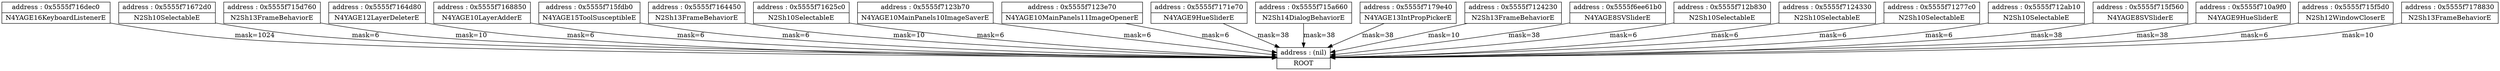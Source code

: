 digraph {
	node [shape=record]
	"node(nil)" [label = "{address : (nil) | ROOT}"];

	"node0x5555f716dec0" -> "node(nil)" [color=black, label="mask=1024"];
	"node0x5555f71672d0" -> "node(nil)" [color=black, label="mask=6"];
	"node0x5555f715d760" -> "node(nil)" [color=black, label="mask=10"];
	"node0x5555f7164d80" -> "node(nil)" [color=black, label="mask=6"];
	"node0x5555f7168850" -> "node(nil)" [color=black, label="mask=6"];
	"node0x5555f715fdb0" -> "node(nil)" [color=black, label="mask=6"];
	"node0x5555f7164450" -> "node(nil)" [color=black, label="mask=10"];
	"node0x5555f71625c0" -> "node(nil)" [color=black, label="mask=6"];
	"node0x5555f7123b70" -> "node(nil)" [color=black, label="mask=6"];
	"node0x5555f7123e70" -> "node(nil)" [color=black, label="mask=6"];
	"node0x5555f7171e70" -> "node(nil)" [color=black, label="mask=38"];
	"node0x5555f715a660" -> "node(nil)" [color=black, label="mask=38"];
	"node0x5555f7179e40" -> "node(nil)" [color=black, label="mask=38"];
	"node0x5555f7124230" -> "node(nil)" [color=black, label="mask=10"];
	"node0x5555f6ee61b0" -> "node(nil)" [color=black, label="mask=38"];
	"node0x5555f712b830" -> "node(nil)" [color=black, label="mask=6"];
	"node0x5555f7124330" -> "node(nil)" [color=black, label="mask=6"];
	"node0x5555f71277c0" -> "node(nil)" [color=black, label="mask=6"];
	"node0x5555f712ab10" -> "node(nil)" [color=black, label="mask=6"];
	"node0x5555f715f560" -> "node(nil)" [color=black, label="mask=38"];
	"node0x5555f710a9f0" -> "node(nil)" [color=black, label="mask=38"];
	"node0x5555f715f5d0" -> "node(nil)" [color=black, label="mask=6"];
	"node0x5555f7178830" -> "node(nil)" [color=black, label="mask=10"];
	"node0x5555f716dec0" [label = "{address : 0x5555f716dec0 | N4YAGE16KeyboardListenerE}"];

	"node0x5555f71672d0" [label = "{address : 0x5555f71672d0 | N2Sh10SelectableE}"];

	"node0x5555f715d760" [label = "{address : 0x5555f715d760 | N2Sh13FrameBehaviorE}"];

	"node0x5555f7164d80" [label = "{address : 0x5555f7164d80 | N4YAGE12LayerDeleterE}"];

	"node0x5555f7168850" [label = "{address : 0x5555f7168850 | N4YAGE10LayerAdderE}"];

	"node0x5555f715fdb0" [label = "{address : 0x5555f715fdb0 | N4YAGE15ToolSusceptibleE}"];

	"node0x5555f7164450" [label = "{address : 0x5555f7164450 | N2Sh13FrameBehaviorE}"];

	"node0x5555f71625c0" [label = "{address : 0x5555f71625c0 | N2Sh10SelectableE}"];

	"node0x5555f7123b70" [label = "{address : 0x5555f7123b70 | N4YAGE10MainPanels10ImageSaverE}"];

	"node0x5555f7123e70" [label = "{address : 0x5555f7123e70 | N4YAGE10MainPanels11ImageOpenerE}"];

	"node0x5555f7171e70" [label = "{address : 0x5555f7171e70 | N4YAGE9HueSliderE}"];

	"node0x5555f715a660" [label = "{address : 0x5555f715a660 | N2Sh14DialogBehaviorE}"];

	"node0x5555f7179e40" [label = "{address : 0x5555f7179e40 | N4YAGE13IntPropPickerE}"];

	"node0x5555f7124230" [label = "{address : 0x5555f7124230 | N2Sh13FrameBehaviorE}"];

	"node0x5555f6ee61b0" [label = "{address : 0x5555f6ee61b0 | N4YAGE8SVSliderE}"];

	"node0x5555f712b830" [label = "{address : 0x5555f712b830 | N2Sh10SelectableE}"];

	"node0x5555f7124330" [label = "{address : 0x5555f7124330 | N2Sh10SelectableE}"];

	"node0x5555f71277c0" [label = "{address : 0x5555f71277c0 | N2Sh10SelectableE}"];

	"node0x5555f712ab10" [label = "{address : 0x5555f712ab10 | N2Sh10SelectableE}"];

	"node0x5555f715f560" [label = "{address : 0x5555f715f560 | N4YAGE8SVSliderE}"];

	"node0x5555f710a9f0" [label = "{address : 0x5555f710a9f0 | N4YAGE9HueSliderE}"];

	"node0x5555f715f5d0" [label = "{address : 0x5555f715f5d0 | N2Sh12WindowCloserE}"];

	"node0x5555f7178830" [label = "{address : 0x5555f7178830 | N2Sh13FrameBehaviorE}"];

}
